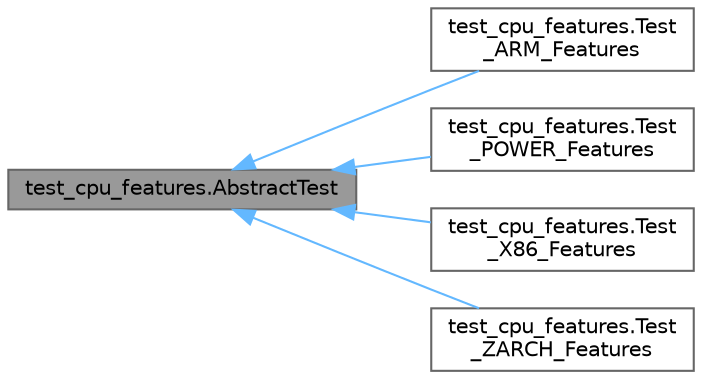 digraph "test_cpu_features.AbstractTest"
{
 // LATEX_PDF_SIZE
  bgcolor="transparent";
  edge [fontname=Helvetica,fontsize=10,labelfontname=Helvetica,labelfontsize=10];
  node [fontname=Helvetica,fontsize=10,shape=box,height=0.2,width=0.4];
  rankdir="LR";
  Node1 [id="Node000001",label="test_cpu_features.AbstractTest",height=0.2,width=0.4,color="gray40", fillcolor="grey60", style="filled", fontcolor="black",tooltip=" "];
  Node1 -> Node2 [id="edge5_Node000001_Node000002",dir="back",color="steelblue1",style="solid",tooltip=" "];
  Node2 [id="Node000002",label="test_cpu_features.Test\l_ARM_Features",height=0.2,width=0.4,color="gray40", fillcolor="white", style="filled",URL="$classtest__cpu__features_1_1Test__ARM__Features.html",tooltip=" "];
  Node1 -> Node3 [id="edge6_Node000001_Node000003",dir="back",color="steelblue1",style="solid",tooltip=" "];
  Node3 [id="Node000003",label="test_cpu_features.Test\l_POWER_Features",height=0.2,width=0.4,color="gray40", fillcolor="white", style="filled",URL="$classtest__cpu__features_1_1Test__POWER__Features.html",tooltip=" "];
  Node1 -> Node4 [id="edge7_Node000001_Node000004",dir="back",color="steelblue1",style="solid",tooltip=" "];
  Node4 [id="Node000004",label="test_cpu_features.Test\l_X86_Features",height=0.2,width=0.4,color="gray40", fillcolor="white", style="filled",URL="$classtest__cpu__features_1_1Test__X86__Features.html",tooltip=" "];
  Node1 -> Node5 [id="edge8_Node000001_Node000005",dir="back",color="steelblue1",style="solid",tooltip=" "];
  Node5 [id="Node000005",label="test_cpu_features.Test\l_ZARCH_Features",height=0.2,width=0.4,color="gray40", fillcolor="white", style="filled",URL="$classtest__cpu__features_1_1Test__ZARCH__Features.html",tooltip=" "];
}
